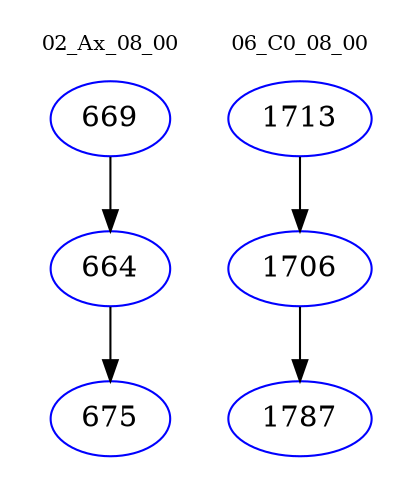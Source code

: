 digraph{
subgraph cluster_0 {
color = white
label = "02_Ax_08_00";
fontsize=10;
T0_669 [label="669", color="blue"]
T0_669 -> T0_664 [color="black"]
T0_664 [label="664", color="blue"]
T0_664 -> T0_675 [color="black"]
T0_675 [label="675", color="blue"]
}
subgraph cluster_1 {
color = white
label = "06_C0_08_00";
fontsize=10;
T1_1713 [label="1713", color="blue"]
T1_1713 -> T1_1706 [color="black"]
T1_1706 [label="1706", color="blue"]
T1_1706 -> T1_1787 [color="black"]
T1_1787 [label="1787", color="blue"]
}
}
